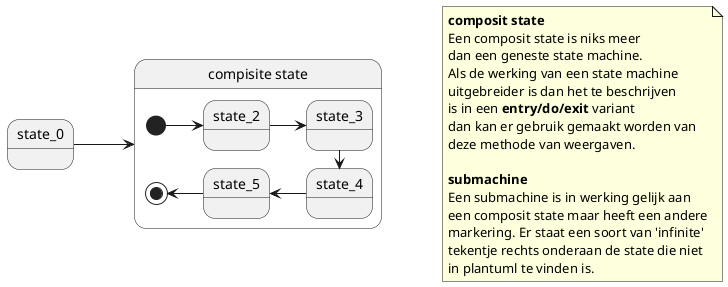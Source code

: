 @startuml
'https://plantuml.com/state-diagram

left to right direction

state_0 --> state_1

state state_1 as "compisite state"{
    [*] --> state_2
    state_2 --> state_3
    state_3 -right-> state_4
    state_4 -up-> state_5
    state_5 -up-> [*]
}

note as n1
    **composit state**
    Een composit state is niks meer
    dan een geneste state machine.
    Als de werking van een state machine
    uitgebreider is dan het te beschrijven
    is in een **entry/do/exit** variant
    dan kan er gebruik gemaakt worden van
    deze methode van weergaven.

    **submachine**
    Een submachine is in werking gelijk aan
    een composit state maar heeft een andere
    markering. Er staat een soort van 'infinite'
    tekentje rechts onderaan de state die niet
    in plantuml te vinden is.
end note

n1 -[hidden]up-> state_1
n1 -[hidden]up-> state_1
@enduml